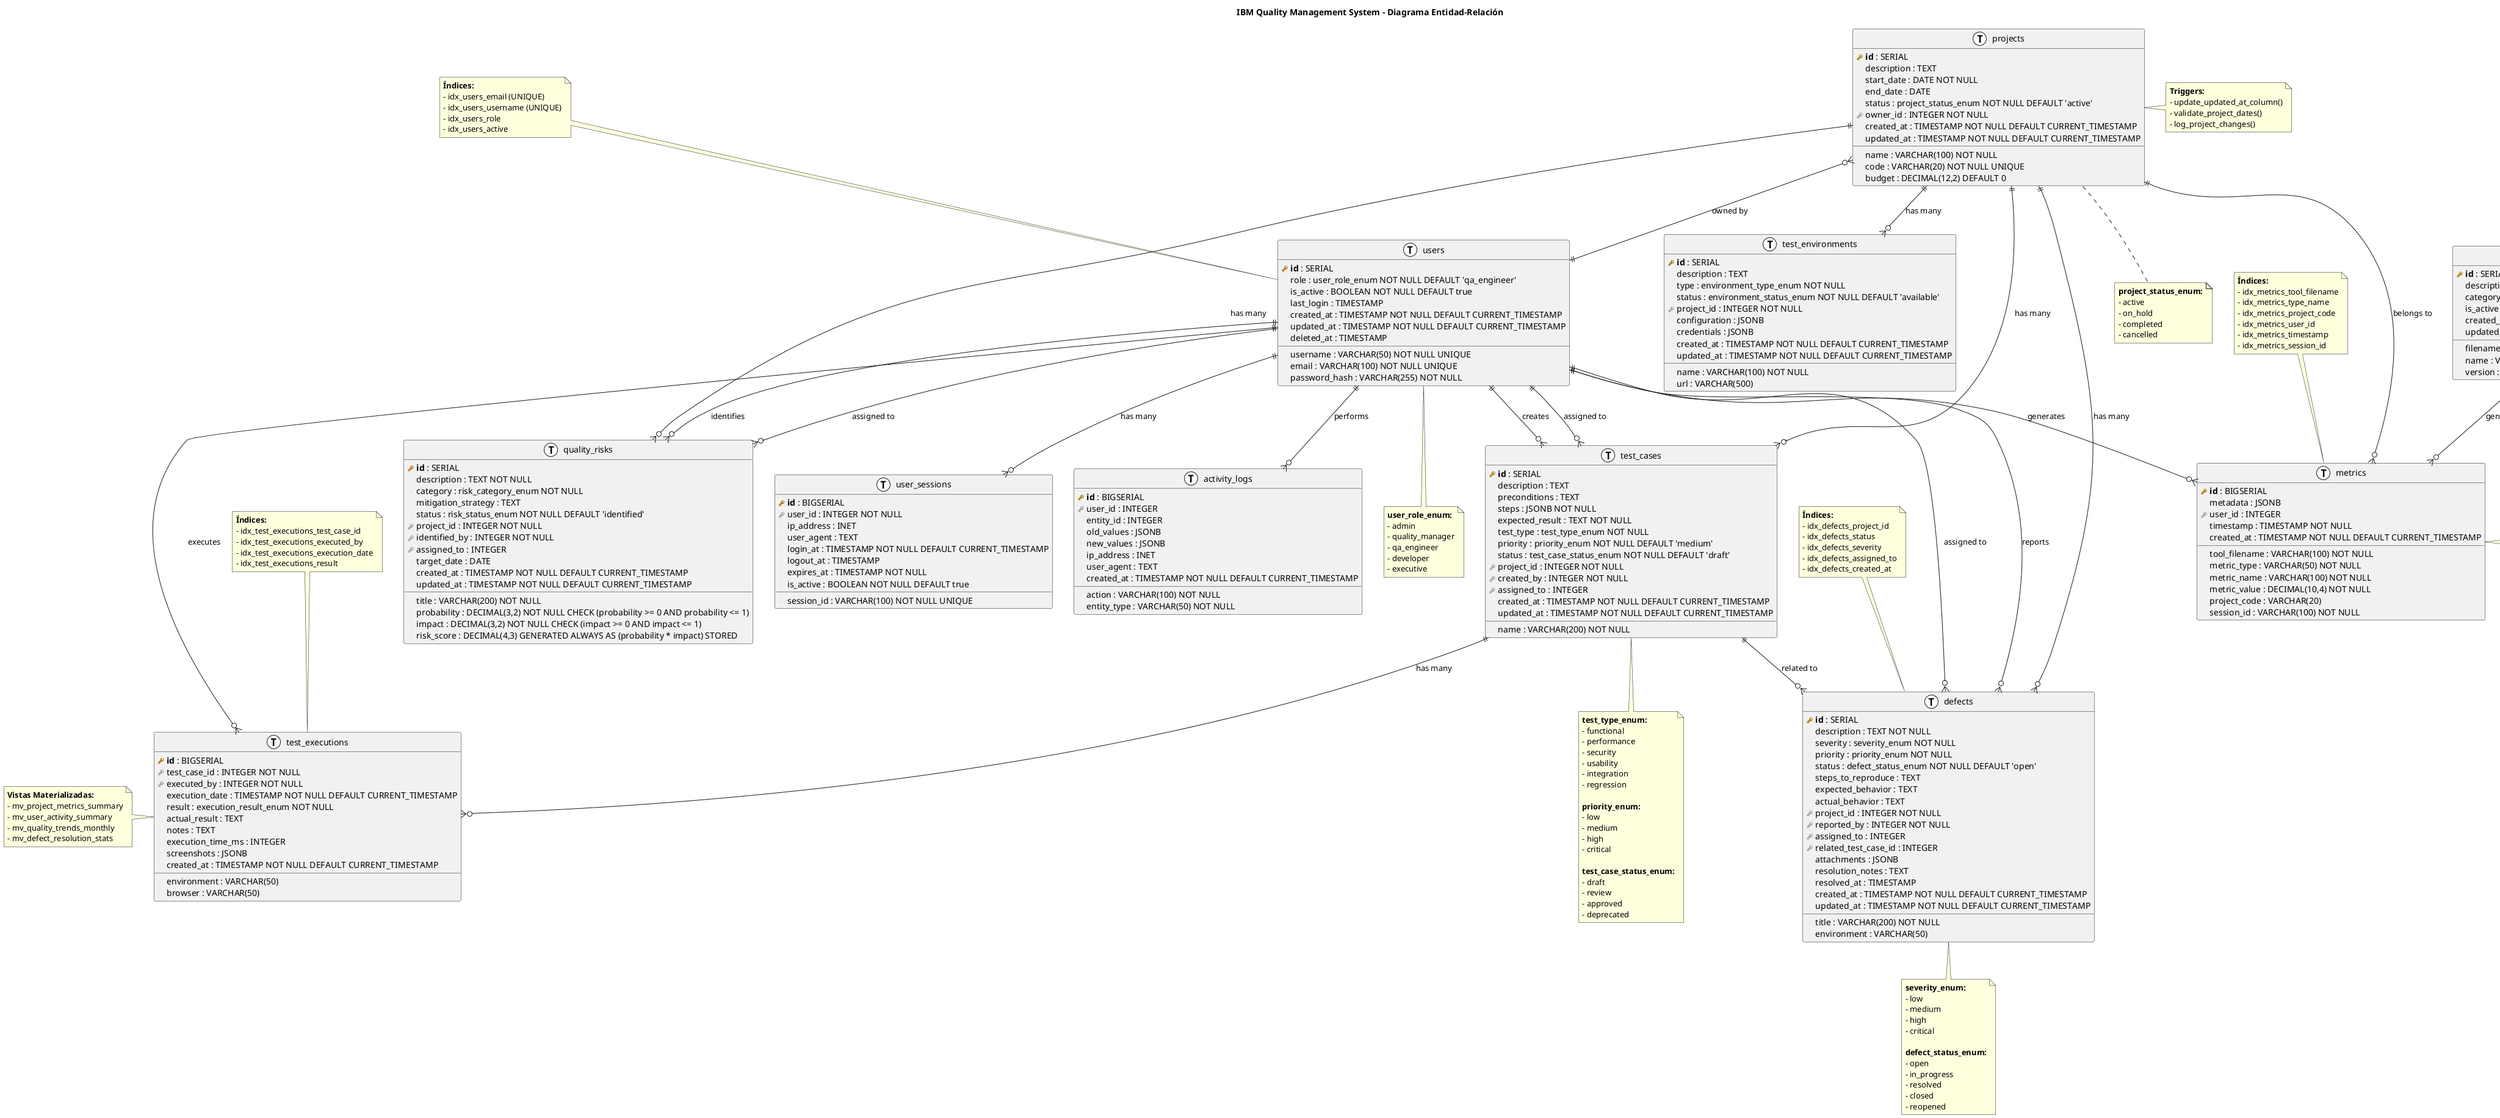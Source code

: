 @startuml IBM_Quality_Management_Database_ER
!define PRIMARY_KEY(x) <b><color:#b8861b><&key></color> x</b>
!define FOREIGN_KEY(x) <color:#aaaaaa><&key></color> x
!define COLUMN(x) <color:#efefef><&media-record></color> x
!define TABLE(x) entity x << (T, white) >>

title IBM Quality Management System - Diagrama Entidad-Relación

' Entidades principales
TABLE(users) {
  PRIMARY_KEY(id) : SERIAL
  COLUMN(username) : VARCHAR(50) NOT NULL UNIQUE
  COLUMN(email) : VARCHAR(100) NOT NULL UNIQUE
  COLUMN(password_hash) : VARCHAR(255) NOT NULL
  COLUMN(role) : user_role_enum NOT NULL DEFAULT 'qa_engineer'
  COLUMN(is_active) : BOOLEAN NOT NULL DEFAULT true
  COLUMN(last_login) : TIMESTAMP
  COLUMN(created_at) : TIMESTAMP NOT NULL DEFAULT CURRENT_TIMESTAMP
  COLUMN(updated_at) : TIMESTAMP NOT NULL DEFAULT CURRENT_TIMESTAMP
  COLUMN(deleted_at) : TIMESTAMP
}

TABLE(projects) {
  PRIMARY_KEY(id) : SERIAL
  COLUMN(name) : VARCHAR(100) NOT NULL
  COLUMN(code) : VARCHAR(20) NOT NULL UNIQUE
  COLUMN(description) : TEXT
  COLUMN(start_date) : DATE NOT NULL
  COLUMN(end_date) : DATE
  COLUMN(status) : project_status_enum NOT NULL DEFAULT 'active'
  FOREIGN_KEY(owner_id) : INTEGER NOT NULL
  COLUMN(budget) : DECIMAL(12,2) DEFAULT 0
  COLUMN(created_at) : TIMESTAMP NOT NULL DEFAULT CURRENT_TIMESTAMP
  COLUMN(updated_at) : TIMESTAMP NOT NULL DEFAULT CURRENT_TIMESTAMP
}

TABLE(tools) {
  PRIMARY_KEY(id) : SERIAL
  COLUMN(filename) : VARCHAR(100) NOT NULL UNIQUE
  COLUMN(name) : VARCHAR(100) NOT NULL
  COLUMN(description) : TEXT
  COLUMN(category) : tool_category_enum NOT NULL
  COLUMN(version) : VARCHAR(20)
  COLUMN(is_active) : BOOLEAN NOT NULL DEFAULT true
  COLUMN(created_at) : TIMESTAMP NOT NULL DEFAULT CURRENT_TIMESTAMP
  COLUMN(updated_at) : TIMESTAMP NOT NULL DEFAULT CURRENT_TIMESTAMP
}

TABLE(metrics) {
  PRIMARY_KEY(id) : BIGSERIAL
  COLUMN(tool_filename) : VARCHAR(100) NOT NULL
  COLUMN(metric_type) : VARCHAR(50) NOT NULL
  COLUMN(metric_name) : VARCHAR(100) NOT NULL
  COLUMN(metric_value) : DECIMAL(10,4) NOT NULL
  COLUMN(metadata) : JSONB
  COLUMN(project_code) : VARCHAR(20)
  FOREIGN_KEY(user_id) : INTEGER
  COLUMN(session_id) : VARCHAR(100) NOT NULL
  COLUMN(timestamp) : TIMESTAMP NOT NULL
  COLUMN(created_at) : TIMESTAMP NOT NULL DEFAULT CURRENT_TIMESTAMP
}

TABLE(test_cases) {
  PRIMARY_KEY(id) : SERIAL
  COLUMN(name) : VARCHAR(200) NOT NULL
  COLUMN(description) : TEXT
  COLUMN(preconditions) : TEXT
  COLUMN(steps) : JSONB NOT NULL
  COLUMN(expected_result) : TEXT NOT NULL
  COLUMN(test_type) : test_type_enum NOT NULL
  COLUMN(priority) : priority_enum NOT NULL DEFAULT 'medium'
  COLUMN(status) : test_case_status_enum NOT NULL DEFAULT 'draft'
  FOREIGN_KEY(project_id) : INTEGER NOT NULL
  FOREIGN_KEY(created_by) : INTEGER NOT NULL
  FOREIGN_KEY(assigned_to) : INTEGER
  COLUMN(created_at) : TIMESTAMP NOT NULL DEFAULT CURRENT_TIMESTAMP
  COLUMN(updated_at) : TIMESTAMP NOT NULL DEFAULT CURRENT_TIMESTAMP
}

TABLE(test_executions) {
  PRIMARY_KEY(id) : BIGSERIAL
  FOREIGN_KEY(test_case_id) : INTEGER NOT NULL
  FOREIGN_KEY(executed_by) : INTEGER NOT NULL
  COLUMN(execution_date) : TIMESTAMP NOT NULL DEFAULT CURRENT_TIMESTAMP
  COLUMN(result) : execution_result_enum NOT NULL
  COLUMN(actual_result) : TEXT
  COLUMN(notes) : TEXT
  COLUMN(execution_time_ms) : INTEGER
  COLUMN(environment) : VARCHAR(50)
  COLUMN(browser) : VARCHAR(50)
  COLUMN(screenshots) : JSONB
  COLUMN(created_at) : TIMESTAMP NOT NULL DEFAULT CURRENT_TIMESTAMP
}

TABLE(defects) {
  PRIMARY_KEY(id) : SERIAL
  COLUMN(title) : VARCHAR(200) NOT NULL
  COLUMN(description) : TEXT NOT NULL
  COLUMN(severity) : severity_enum NOT NULL
  COLUMN(priority) : priority_enum NOT NULL
  COLUMN(status) : defect_status_enum NOT NULL DEFAULT 'open'
  COLUMN(steps_to_reproduce) : TEXT
  COLUMN(expected_behavior) : TEXT
  COLUMN(actual_behavior) : TEXT
  FOREIGN_KEY(project_id) : INTEGER NOT NULL
  FOREIGN_KEY(reported_by) : INTEGER NOT NULL
  FOREIGN_KEY(assigned_to) : INTEGER
  FOREIGN_KEY(related_test_case_id) : INTEGER
  COLUMN(environment) : VARCHAR(50)
  COLUMN(attachments) : JSONB
  COLUMN(resolution_notes) : TEXT
  COLUMN(resolved_at) : TIMESTAMP
  COLUMN(created_at) : TIMESTAMP NOT NULL DEFAULT CURRENT_TIMESTAMP
  COLUMN(updated_at) : TIMESTAMP NOT NULL DEFAULT CURRENT_TIMESTAMP
}

TABLE(test_environments) {
  PRIMARY_KEY(id) : SERIAL
  COLUMN(name) : VARCHAR(100) NOT NULL
  COLUMN(description) : TEXT
  COLUMN(url) : VARCHAR(500)
  COLUMN(type) : environment_type_enum NOT NULL
  COLUMN(status) : environment_status_enum NOT NULL DEFAULT 'available'
  FOREIGN_KEY(project_id) : INTEGER NOT NULL
  COLUMN(configuration) : JSONB
  COLUMN(credentials) : JSONB
  COLUMN(created_at) : TIMESTAMP NOT NULL DEFAULT CURRENT_TIMESTAMP
  COLUMN(updated_at) : TIMESTAMP NOT NULL DEFAULT CURRENT_TIMESTAMP
}

TABLE(quality_risks) {
  PRIMARY_KEY(id) : SERIAL
  COLUMN(title) : VARCHAR(200) NOT NULL
  COLUMN(description) : TEXT NOT NULL
  COLUMN(category) : risk_category_enum NOT NULL
  COLUMN(probability) : DECIMAL(3,2) NOT NULL CHECK (probability >= 0 AND probability <= 1)
  COLUMN(impact) : DECIMAL(3,2) NOT NULL CHECK (impact >= 0 AND impact <= 1)
  COLUMN(risk_score) : DECIMAL(4,3) GENERATED ALWAYS AS (probability * impact) STORED
  COLUMN(mitigation_strategy) : TEXT
  COLUMN(status) : risk_status_enum NOT NULL DEFAULT 'identified'
  FOREIGN_KEY(project_id) : INTEGER NOT NULL
  FOREIGN_KEY(identified_by) : INTEGER NOT NULL
  FOREIGN_KEY(assigned_to) : INTEGER
  COLUMN(target_date) : DATE
  COLUMN(created_at) : TIMESTAMP NOT NULL DEFAULT CURRENT_TIMESTAMP
  COLUMN(updated_at) : TIMESTAMP NOT NULL DEFAULT CURRENT_TIMESTAMP
}

TABLE(user_sessions) {
  PRIMARY_KEY(id) : BIGSERIAL
  FOREIGN_KEY(user_id) : INTEGER NOT NULL
  COLUMN(session_id) : VARCHAR(100) NOT NULL UNIQUE
  COLUMN(ip_address) : INET
  COLUMN(user_agent) : TEXT
  COLUMN(login_at) : TIMESTAMP NOT NULL DEFAULT CURRENT_TIMESTAMP
  COLUMN(logout_at) : TIMESTAMP
  COLUMN(expires_at) : TIMESTAMP NOT NULL
  COLUMN(is_active) : BOOLEAN NOT NULL DEFAULT true
}

TABLE(activity_logs) {
  PRIMARY_KEY(id) : BIGSERIAL
  FOREIGN_KEY(user_id) : INTEGER
  COLUMN(action) : VARCHAR(100) NOT NULL
  COLUMN(entity_type) : VARCHAR(50) NOT NULL
  COLUMN(entity_id) : INTEGER
  COLUMN(old_values) : JSONB
  COLUMN(new_values) : JSONB
  COLUMN(ip_address) : INET
  COLUMN(user_agent) : TEXT
  COLUMN(created_at) : TIMESTAMP NOT NULL DEFAULT CURRENT_TIMESTAMP
}

' Relaciones
projects ||--o{ test_cases : "has many"
projects ||--o{ defects : "has many"
projects ||--o{ test_environments : "has many"
projects ||--o{ quality_risks : "has many"
projects }o--|| users : "owned by"

users ||--o{ test_cases : "creates"
users ||--o{ test_cases : "assigned to"
users ||--o{ test_executions : "executes"
users ||--o{ defects : "reports"
users ||--o{ defects : "assigned to"
users ||--o{ quality_risks : "identifies"
users ||--o{ quality_risks : "assigned to"
users ||--o{ metrics : "generates"
users ||--o{ user_sessions : "has many"
users ||--o{ activity_logs : "performs"

test_cases ||--o{ test_executions : "has many"
test_cases ||--o{ defects : "related to"

tools ||--o{ metrics : "generates"
projects ||--o{ metrics : "belongs to"

' Índices principales
note top of users
  **Índices:**
  - idx_users_email (UNIQUE)
  - idx_users_username (UNIQUE)
  - idx_users_role
  - idx_users_active
end note

note top of metrics
  **Índices:**
  - idx_metrics_tool_filename
  - idx_metrics_type_name
  - idx_metrics_project_code
  - idx_metrics_user_id
  - idx_metrics_timestamp
  - idx_metrics_session_id
end note

note top of test_executions
  **Índices:**
  - idx_test_executions_test_case_id
  - idx_test_executions_executed_by
  - idx_test_executions_execution_date
  - idx_test_executions_result
end note

note top of defects
  **Índices:**
  - idx_defects_project_id
  - idx_defects_status
  - idx_defects_severity
  - idx_defects_assigned_to
  - idx_defects_created_at
end note

' Enumeraciones
note bottom of users
  **user_role_enum:**
  - admin
  - quality_manager
  - qa_engineer
  - developer
  - executive
end note

note bottom of projects
  **project_status_enum:**
  - active
  - on_hold
  - completed
  - cancelled
end note

note bottom of test_cases
  **test_type_enum:**
  - functional
  - performance
  - security
  - usability
  - integration
  - regression
  
  **priority_enum:**
  - low
  - medium
  - high
  - critical
  
  **test_case_status_enum:**
  - draft
  - review
  - approved
  - deprecated
end note

note bottom of defects
  **severity_enum:**
  - low
  - medium
  - high
  - critical
  
  **defect_status_enum:**
  - open
  - in_progress
  - resolved
  - closed
  - reopened
end note

' Triggers y funciones
note right of metrics
  **Triggers:**
  - update_updated_at_column()
  - validate_metric_value()
  - audit_metric_changes()
end note

note right of projects
  **Triggers:**
  - update_updated_at_column()
  - validate_project_dates()
  - log_project_changes()
end note

' Vistas materializadas
note left of test_executions
  **Vistas Materializadas:**
  - mv_project_metrics_summary
  - mv_user_activity_summary
  - mv_quality_trends_monthly
  - mv_defect_resolution_stats
end note

@enduml
